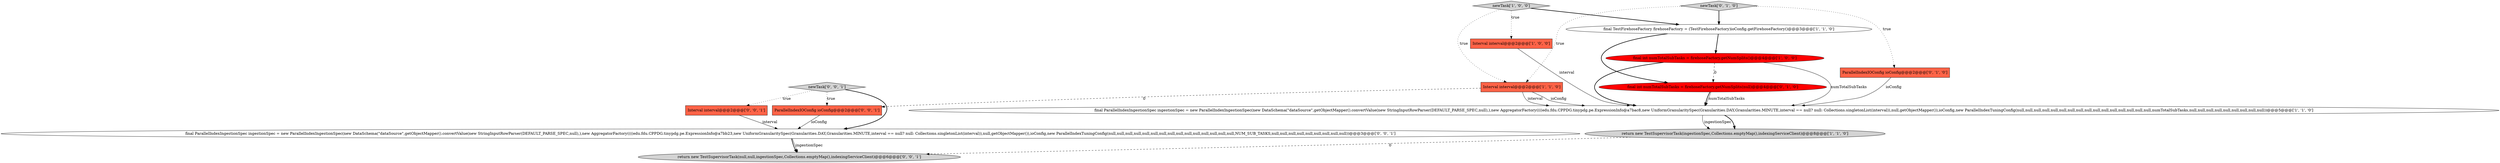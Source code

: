 digraph {
12 [style = filled, label = "newTask['0', '0', '1']", fillcolor = lightgray, shape = diamond image = "AAA0AAABBB3BBB"];
3 [style = filled, label = "final ParallelIndexIngestionSpec ingestionSpec = new ParallelIndexIngestionSpec(new DataSchema(\"dataSource\",getObjectMapper().convertValue(new StringInputRowParser(DEFAULT_PARSE_SPEC,null),),new AggregatorFactory((((edu.fdu.CPPDG.tinypdg.pe.ExpressionInfo@a7bac8,new UniformGranularitySpec(Granularities.DAY,Granularities.MINUTE,interval == null? null: Collections.singletonList(interval)),null,getObjectMapper()),ioConfig,new ParallelIndexTuningConfig(null,null,null,null,null,null,null,null,null,null,null,null,null,null,null,null,numTotalSubTasks,null,null,null,null,null,null,null,null,null))@@@5@@@['1', '1', '0']", fillcolor = white, shape = ellipse image = "AAA0AAABBB1BBB"];
6 [style = filled, label = "final int numTotalSubTasks = firehoseFactory.getNumSplits()@@@4@@@['1', '0', '0']", fillcolor = red, shape = ellipse image = "AAA1AAABBB1BBB"];
8 [style = filled, label = "newTask['0', '1', '0']", fillcolor = lightgray, shape = diamond image = "AAA0AAABBB2BBB"];
11 [style = filled, label = "final ParallelIndexIngestionSpec ingestionSpec = new ParallelIndexIngestionSpec(new DataSchema(\"dataSource\",getObjectMapper().convertValue(new StringInputRowParser(DEFAULT_PARSE_SPEC,null),),new AggregatorFactory((((edu.fdu.CPPDG.tinypdg.pe.ExpressionInfo@a7bb23,new UniformGranularitySpec(Granularities.DAY,Granularities.MINUTE,interval == null? null: Collections.singletonList(interval)),null,getObjectMapper()),ioConfig,new ParallelIndexTuningConfig(null,null,null,null,null,null,null,null,null,null,null,null,null,null,null,NUM_SUB_TASKS,null,null,null,null,null,null,null,null,null))@@@3@@@['0', '0', '1']", fillcolor = white, shape = ellipse image = "AAA0AAABBB3BBB"];
9 [style = filled, label = "final int numTotalSubTasks = firehoseFactory.getNumSplits(null)@@@4@@@['0', '1', '0']", fillcolor = red, shape = ellipse image = "AAA1AAABBB2BBB"];
1 [style = filled, label = "Interval interval@@@2@@@['1', '1', '0']", fillcolor = tomato, shape = box image = "AAA0AAABBB1BBB"];
14 [style = filled, label = "ParallelIndexIOConfig ioConfig@@@2@@@['0', '0', '1']", fillcolor = tomato, shape = box image = "AAA0AAABBB3BBB"];
10 [style = filled, label = "return new TestSupervisorTask(null,null,ingestionSpec,Collections.emptyMap(),indexingServiceClient)@@@6@@@['0', '0', '1']", fillcolor = lightgray, shape = ellipse image = "AAA0AAABBB3BBB"];
4 [style = filled, label = "newTask['1', '0', '0']", fillcolor = lightgray, shape = diamond image = "AAA0AAABBB1BBB"];
0 [style = filled, label = "Interval interval@@@2@@@['1', '0', '0']", fillcolor = tomato, shape = box image = "AAA0AAABBB1BBB"];
7 [style = filled, label = "ParallelIndexIOConfig ioConfig@@@2@@@['0', '1', '0']", fillcolor = tomato, shape = box image = "AAA0AAABBB2BBB"];
2 [style = filled, label = "final TestFirehoseFactory firehoseFactory = (TestFirehoseFactory)ioConfig.getFirehoseFactory()@@@3@@@['1', '1', '0']", fillcolor = white, shape = ellipse image = "AAA0AAABBB1BBB"];
5 [style = filled, label = "return new TestSupervisorTask(ingestionSpec,Collections.emptyMap(),indexingServiceClient)@@@8@@@['1', '1', '0']", fillcolor = lightgray, shape = ellipse image = "AAA0AAABBB1BBB"];
13 [style = filled, label = "Interval interval@@@2@@@['0', '0', '1']", fillcolor = tomato, shape = box image = "AAA0AAABBB3BBB"];
6->3 [style = solid, label="numTotalSubTasks"];
6->3 [style = bold, label=""];
1->3 [style = solid, label="interval"];
1->14 [style = dashed, label="0"];
4->1 [style = dotted, label="true"];
7->3 [style = solid, label="ioConfig"];
13->11 [style = solid, label="interval"];
2->6 [style = bold, label=""];
4->0 [style = dotted, label="true"];
6->9 [style = dashed, label="0"];
12->11 [style = bold, label=""];
14->11 [style = solid, label="ioConfig"];
8->7 [style = dotted, label="true"];
0->3 [style = solid, label="interval"];
4->2 [style = bold, label=""];
2->9 [style = bold, label=""];
3->5 [style = solid, label="ingestionSpec"];
9->3 [style = solid, label="numTotalSubTasks"];
8->1 [style = dotted, label="true"];
12->14 [style = dotted, label="true"];
3->5 [style = bold, label=""];
12->13 [style = dotted, label="true"];
8->2 [style = bold, label=""];
5->10 [style = dashed, label="0"];
11->10 [style = bold, label=""];
11->10 [style = solid, label="ingestionSpec"];
9->3 [style = bold, label=""];
1->3 [style = solid, label="ioConfig"];
}
